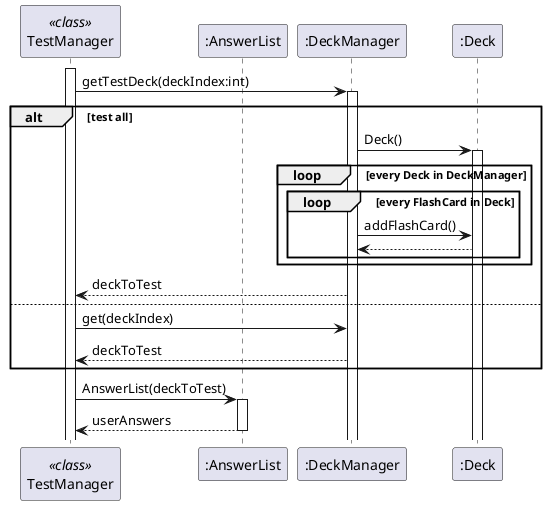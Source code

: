 @startuml
participant "TestManager" as TestManager << class >>
participant ":AnswerList" as AnswerList
participant ":DeckManager" as DeckManager
participant ":Deck" as Deck

activate TestManager

TestManager -> DeckManager : getTestDeck(deckIndex:int)
activate DeckManager

alt test all
DeckManager -> Deck : Deck()
activate Deck
loop every Deck in DeckManager
loop every FlashCard in Deck
DeckManager -> Deck : addFlashCard()
Deck --> DeckManager
end
end
DeckManager --> TestManager : deckToTest

else
TestManager -> DeckManager : get(deckIndex)
DeckManager --> TestManager : deckToTest
end

TestManager -> AnswerList : AnswerList(deckToTest)
activate AnswerList

TestManager <-- AnswerList : userAnswers
deactivate AnswerList

@enduml